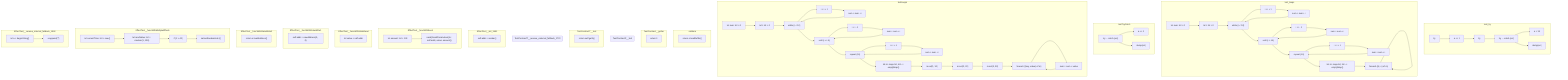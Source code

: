 graph TD
subgraph test_try
    test_try_68["try"]
    test_try_69["a += 1"]
    test_try_70["try"]
    test_try_71["try ... catch (err)"]
    test_try_72["a = 19"]:::exitNode
    test_try_73["dump(err)"]:::exitNode
    test_try_68 --> test_try_69
    test_try_69 --> test_try_70
    test_try_70 --> test_try_71
    test_try_71 --> test_try_72
    test_try_71 --> test_try_73
end
subgraph test_loops
    test_loops_74["let sum: Int = 0"]
    test_loops_75["let i: Int = 0"]
    test_loops_76["while (i &lt; 10)"]
    test_loops_77["i = i + 1"]
    test_loops_78["sum = sum + i"]
    test_loops_79["until (i &gt; 10)"]
    test_loops_80["i = i - 1"]
    test_loops_81["sum = sum + i"]
    test_loops_82["repeat (10)"]
    test_loops_83["i = i + 1"]
    test_loops_84["sum = sum + i"]
    test_loops_85["let m: map&lt;Int, Int&gt; = emptyMap()"]
    test_loops_86["foreach ((k, v) of m)"]
    test_loops_74 --> test_loops_75
    test_loops_75 --> test_loops_76
    test_loops_76 --> test_loops_77
    test_loops_77 --> test_loops_78
    test_loops_78 --> test_loops_76
    test_loops_76 --> test_loops_79
    test_loops_79 --> test_loops_80
    test_loops_80 --> test_loops_81
    test_loops_81 --> test_loops_79
    test_loops_79 --> test_loops_82
    test_loops_82 --> test_loops_83
    test_loops_83 --> test_loops_84
    test_loops_84 --> test_loops_82
    test_loops_82 --> test_loops_85
    test_loops_85 --> test_loops_86
    test_loops_86 --> test_loops_86
end
subgraph testTryCatch
    testTryCatch_87["try ... catch (err)"]
    testTryCatch_88["a += 1"]:::exitNode
    testTryCatch_89["dump(err)"]:::exitNode
    testTryCatch_87 --> testTryCatch_88
    testTryCatch_87 --> testTryCatch_89
end
subgraph testLoops
    testLoops_90["let sum: Int = 0"]
    testLoops_91["let i: Int = 0"]
    testLoops_92["while (i &lt; 10)"]
    testLoops_93["i = i + 1"]
    testLoops_94["sum = sum + i"]
    testLoops_95["until (i &lt;= 0)"]
    testLoops_96["i = i - 1"]
    testLoops_97["sum = sum + i"]
    testLoops_98["repeat (10)"]
    testLoops_99["i = i + 1"]
    testLoops_100["sum = sum + i"]
    testLoops_101["let m: map&lt;Int, Int&gt; = emptyMap()"]
    testLoops_102["m.set(1, 10)"]
    testLoops_103["m.set(2, 20)"]
    testLoops_104["m.set(3, 30)"]
    testLoops_105["foreach ((key, value) of m)"]
    testLoops_106["sum = sum + value"]
    testLoops_90 --> testLoops_91
    testLoops_91 --> testLoops_92
    testLoops_92 --> testLoops_93
    testLoops_93 --> testLoops_94
    testLoops_94 --> testLoops_92
    testLoops_92 --> testLoops_95
    testLoops_95 --> testLoops_96
    testLoops_96 --> testLoops_97
    testLoops_97 --> testLoops_95
    testLoops_95 --> testLoops_98
    testLoops_98 --> testLoops_99
    testLoops_99 --> testLoops_100
    testLoops_100 --> testLoops_98
    testLoops_98 --> testLoops_101
    testLoops_101 --> testLoops_102
    testLoops_102 --> testLoops_103
    testLoops_103 --> testLoops_104
    testLoops_104 --> testLoops_105
    testLoops_105 --> testLoops_106
    testLoops_106 --> testLoops_105
end
subgraph callAsm
    callAsm_107["return s.loadRefEx()"]:::exitNode
end
subgraph TestContract__getter
    TestContract__getter_108["return 0"]:::exitNode
end
subgraph TestContractF__test
end
subgraph TestContractT__test
    TestContractT__test_109["return self.getA()"]:::exitNode
end
subgraph TestContractT__receive_external_fallback_1722
end
subgraph EffectTest__init_1991
    EffectTest__init_1991_110["self.addr = sender()"]:::exitNode
end
subgraph EffectTest__funcWithSend
    EffectTest__funcWithSend_111["let amount: Int = 100"]
    EffectTest__funcWithSend_112["send(SendParameters{to: self.addr, value: amount})"]:::exitNode
    EffectTest__funcWithSend_111 --> EffectTest__funcWithSend_112
end
subgraph EffectTest__funcWithStateRead
    EffectTest__funcWithStateRead_113["let value = self.addr"]:::exitNode
end
subgraph EffectTest__funcWithStateWrite1
    EffectTest__funcWithStateWrite1_114["self.addr = newAddress(0, 0)"]:::exitNode
end
subgraph EffectTest__funcWithStateWrite2
    EffectTest__funcWithStateWrite2_115["return s.loadAddress()"]:::exitNode
end
subgraph EffectTest__funcWithMultipleEffects
    EffectTest__funcWithMultipleEffects_116["let currentTime: Int = now()"]
    EffectTest__funcWithMultipleEffects_117["let randValue: Int = random(1, 100)"]
    EffectTest__funcWithMultipleEffects_118["if (1 &gt; 42)"]
    EffectTest__funcWithMultipleEffects_119["nativeRandomizeLt()"]:::exitNode
    EffectTest__funcWithMultipleEffects_116 --> EffectTest__funcWithMultipleEffects_117
    EffectTest__funcWithMultipleEffects_117 --> EffectTest__funcWithMultipleEffects_118
    EffectTest__funcWithMultipleEffects_118 --> EffectTest__funcWithMultipleEffects_119
end
subgraph EffectTest__receive_internal_fallback_1990
    EffectTest__receive_internal_fallback_1990_120["let a = beginString()"]
    EffectTest__receive_internal_fallback_1990_121["a.append('f')"]:::exitNode
    EffectTest__receive_internal_fallback_1990_120 --> EffectTest__receive_internal_fallback_1990_121
end